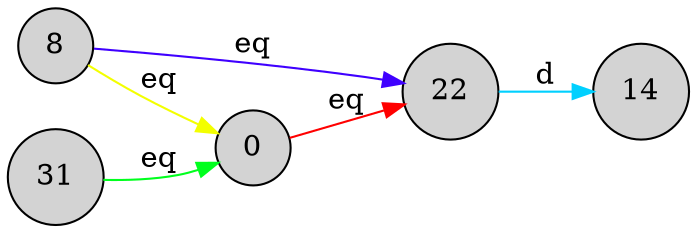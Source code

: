 digraph A {
rankdir = LR;
node [shape=circle,style=filled] 8
node [shape=circle,style=filled] 22
node [shape=circle,style=filled] 0
node [shape=circle,style=filled] 14
node [shape=circle,style=filled] 31
0 -> 22 [label="eq" color="0.0 1.0 1.0" ]
8 -> 0 [label="eq" color="0.175 1.0 1.0" ]
31 -> 0 [label="eq" color="0.353 1.0 1.0" ]
22 -> 14 [label="d" color="0.531 1.0 1.0" ]
8 -> 22 [label="eq" color="0.708 1.0 1.0" ]
}
